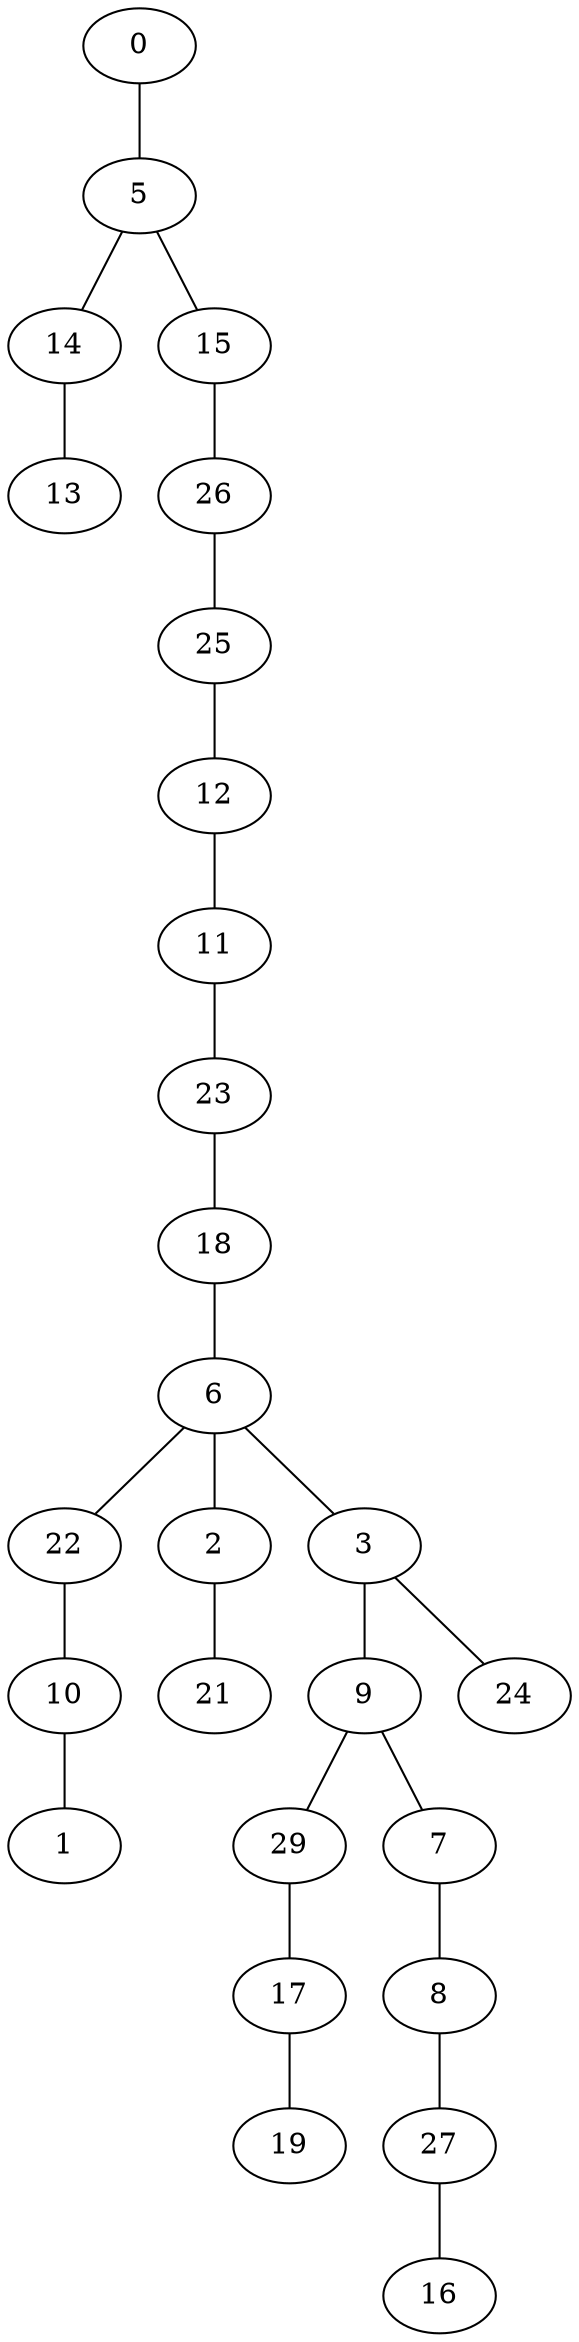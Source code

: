 graph G {
"5";
"10";
"29";
"11";
"18";
"27";
"1";
"22";
"23";
"25";
"21";
"19";
"2";
"9";
"13";
"7";
"17";
"26";
"6";
"12";
"24";
"3";
"14";
"16";
"8";
"0";
"15";
    "3" -- "9";
    "23" -- "18";
    "6" -- "22";
    "29" -- "17";
    "7" -- "8";
    "0" -- "5";
    "9" -- "7";
    "18" -- "6";
    "11" -- "23";
    "6" -- "3";
    "27" -- "16";
    "3" -- "24";
    "12" -- "11";
    "5" -- "14";
    "15" -- "26";
    "22" -- "10";
    "9" -- "29";
    "17" -- "19";
    "26" -- "25";
    "25" -- "12";
    "5" -- "15";
    "10" -- "1";
    "8" -- "27";
    "6" -- "2";
    "14" -- "13";
    "2" -- "21";
}
